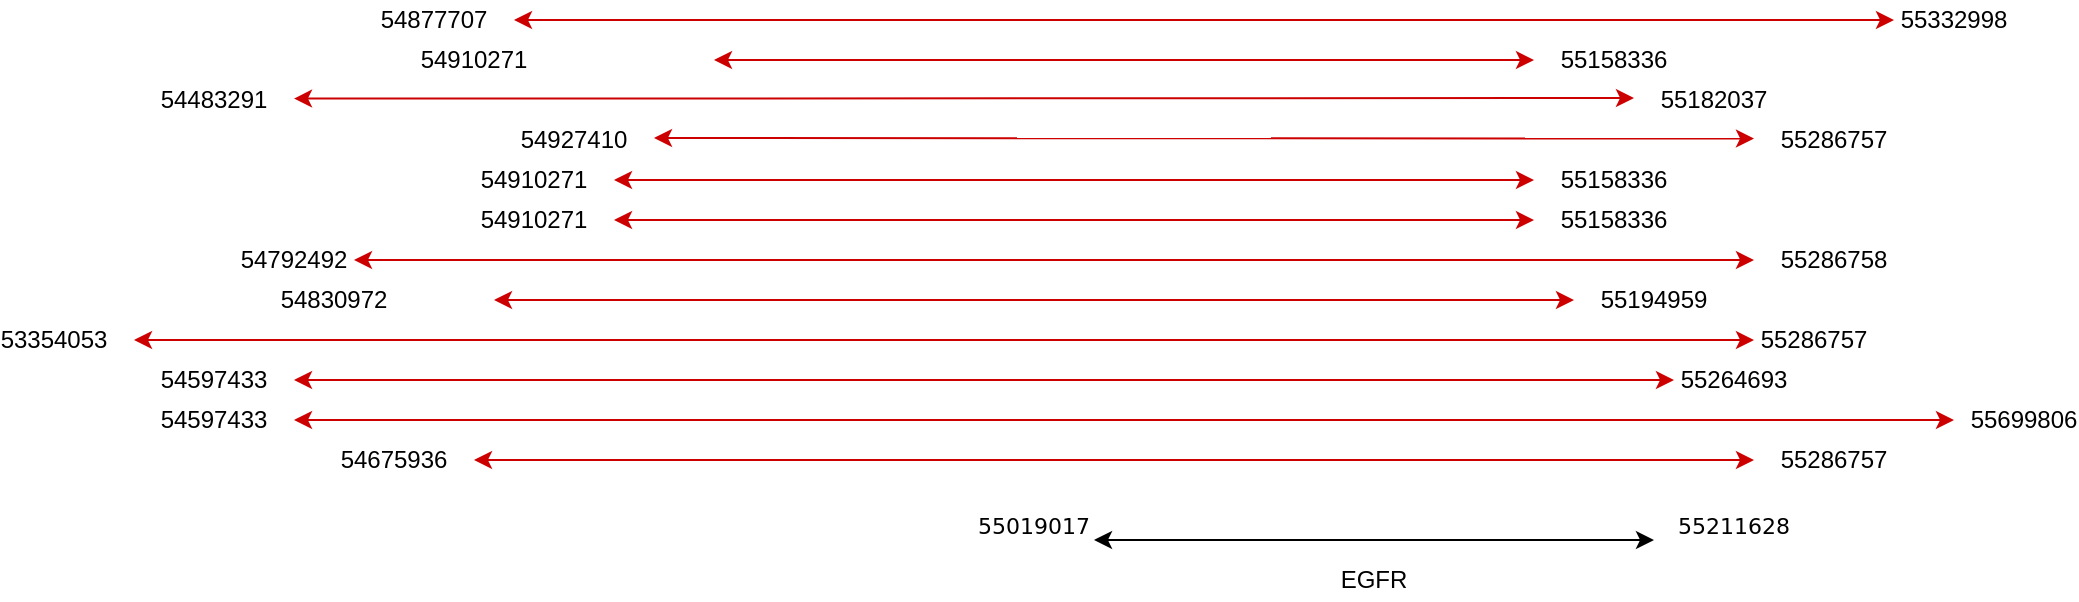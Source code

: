 <mxfile version="14.4.4" type="device"><diagram id="FHvlh3lsJI6PCHX6qVe2" name="Page-1"><mxGraphModel dx="2171" dy="780" grid="1" gridSize="10" guides="1" tooltips="1" connect="1" arrows="1" fold="1" page="1" pageScale="1" pageWidth="850" pageHeight="1100" math="0" shadow="0"><root><mxCell id="0"/><mxCell id="1" parent="0"/><mxCell id="cpityTl_wFLPqbu079ci-1" value="" style="endArrow=classic;startArrow=classic;html=1;" edge="1" parent="1"><mxGeometry width="50" height="50" relative="1" as="geometry"><mxPoint x="320" y="560" as="sourcePoint"/><mxPoint x="600" y="560" as="targetPoint"/></mxGeometry></mxCell><mxCell id="cpityTl_wFLPqbu079ci-2" value="&lt;div class=&quot;numberCell&quot; title=&quot;55211628&quot; style=&quot;text-align: right ; overflow: hidden ; text-overflow: ellipsis ; position: relative ; max-width: 300px ; font-family: &amp;#34;dejavu sans&amp;#34; , &amp;#34;lucida grande&amp;#34; , &amp;#34;segoe ui&amp;#34; , &amp;#34;verdana&amp;#34; , &amp;#34;helvetica&amp;#34; , sans-serif ; font-size: 11px&quot;&gt;55211628&lt;/div&gt;&lt;div&gt;&lt;br&gt;&lt;/div&gt;" style="text;html=1;strokeColor=none;fillColor=none;align=center;verticalAlign=middle;whiteSpace=wrap;rounded=0;" vertex="1" parent="1"><mxGeometry x="620" y="550" width="40" height="20" as="geometry"/></mxCell><mxCell id="cpityTl_wFLPqbu079ci-3" value="&lt;div class=&quot;numberCell&quot; title=&quot;55019017&quot; style=&quot;text-align: right ; overflow: hidden ; text-overflow: ellipsis ; position: relative ; max-width: 300px ; font-family: &amp;#34;dejavu sans&amp;#34; , &amp;#34;lucida grande&amp;#34; , &amp;#34;segoe ui&amp;#34; , &amp;#34;verdana&amp;#34; , &amp;#34;helvetica&amp;#34; , sans-serif ; font-size: 11px&quot;&gt;55019017&lt;/div&gt;&lt;div&gt;&lt;br&gt;&lt;/div&gt;" style="text;html=1;strokeColor=none;fillColor=none;align=center;verticalAlign=middle;whiteSpace=wrap;rounded=0;" vertex="1" parent="1"><mxGeometry x="270" y="550" width="40" height="20" as="geometry"/></mxCell><mxCell id="cpityTl_wFLPqbu079ci-5" value="" style="endArrow=classic;startArrow=classic;html=1;strokeColor=#CC0000;" edge="1" parent="1"><mxGeometry width="50" height="50" relative="1" as="geometry"><mxPoint x="100" y="359" as="sourcePoint"/><mxPoint x="650" y="359.29" as="targetPoint"/></mxGeometry></mxCell><mxCell id="cpityTl_wFLPqbu079ci-6" value="" style="endArrow=classic;startArrow=classic;html=1;strokeColor=#CC0000;" edge="1" parent="1"><mxGeometry width="50" height="50" relative="1" as="geometry"><mxPoint x="20" y="440" as="sourcePoint"/><mxPoint x="560" y="440" as="targetPoint"/></mxGeometry></mxCell><mxCell id="cpityTl_wFLPqbu079ci-7" value="" style="endArrow=classic;startArrow=classic;html=1;strokeColor=#CC0000;" edge="1" parent="1"><mxGeometry width="50" height="50" relative="1" as="geometry"><mxPoint x="30" y="300" as="sourcePoint"/><mxPoint x="720" y="300" as="targetPoint"/></mxGeometry></mxCell><mxCell id="cpityTl_wFLPqbu079ci-8" value="" style="endArrow=classic;startArrow=classic;html=1;strokeColor=#CC0000;" edge="1" parent="1"><mxGeometry width="50" height="50" relative="1" as="geometry"><mxPoint x="-160" y="460" as="sourcePoint"/><mxPoint x="650" y="460" as="targetPoint"/></mxGeometry></mxCell><mxCell id="cpityTl_wFLPqbu079ci-9" value="" style="endArrow=classic;startArrow=classic;html=1;strokeColor=#CC0000;" edge="1" parent="1"><mxGeometry width="50" height="50" relative="1" as="geometry"><mxPoint x="-50" y="420" as="sourcePoint"/><mxPoint x="650" y="420" as="targetPoint"/></mxGeometry></mxCell><mxCell id="cpityTl_wFLPqbu079ci-10" value="" style="endArrow=classic;startArrow=classic;html=1;strokeColor=#CC0000;" edge="1" parent="1"><mxGeometry width="50" height="50" relative="1" as="geometry"><mxPoint x="130" y="320" as="sourcePoint"/><mxPoint x="540" y="320" as="targetPoint"/></mxGeometry></mxCell><mxCell id="cpityTl_wFLPqbu079ci-11" value="" style="endArrow=classic;startArrow=classic;html=1;strokeColor=#CC0000;" edge="1" parent="1"><mxGeometry width="50" height="50" relative="1" as="geometry"><mxPoint x="-80" y="339.29" as="sourcePoint"/><mxPoint x="590" y="339" as="targetPoint"/></mxGeometry></mxCell><mxCell id="cpityTl_wFLPqbu079ci-12" value="" style="endArrow=classic;startArrow=classic;html=1;strokeColor=#CC0000;" edge="1" parent="1"><mxGeometry width="50" height="50" relative="1" as="geometry"><mxPoint x="80" y="380" as="sourcePoint"/><mxPoint x="540" y="380" as="targetPoint"/></mxGeometry></mxCell><mxCell id="cpityTl_wFLPqbu079ci-13" value="" style="endArrow=classic;startArrow=classic;html=1;strokeColor=#CC0000;" edge="1" parent="1"><mxGeometry width="50" height="50" relative="1" as="geometry"><mxPoint x="-80" y="480" as="sourcePoint"/><mxPoint x="610" y="480" as="targetPoint"/></mxGeometry></mxCell><mxCell id="cpityTl_wFLPqbu079ci-14" value="" style="endArrow=classic;startArrow=classic;html=1;strokeColor=#CC0000;" edge="1" parent="1"><mxGeometry width="50" height="50" relative="1" as="geometry"><mxPoint x="80" y="400" as="sourcePoint"/><mxPoint x="540" y="400" as="targetPoint"/></mxGeometry></mxCell><mxCell id="cpityTl_wFLPqbu079ci-15" value="" style="endArrow=classic;startArrow=classic;html=1;strokeColor=#CC0000;" edge="1" parent="1"><mxGeometry width="50" height="50" relative="1" as="geometry"><mxPoint x="-80" y="500" as="sourcePoint"/><mxPoint x="750" y="500" as="targetPoint"/></mxGeometry></mxCell><mxCell id="cpityTl_wFLPqbu079ci-16" value="" style="endArrow=classic;startArrow=classic;html=1;strokeColor=#CC0000;" edge="1" parent="1"><mxGeometry width="50" height="50" relative="1" as="geometry"><mxPoint x="10" y="520" as="sourcePoint"/><mxPoint x="650" y="520" as="targetPoint"/></mxGeometry></mxCell><mxCell id="cpityTl_wFLPqbu079ci-17" value="54927410" style="text;html=1;strokeColor=none;fillColor=none;align=center;verticalAlign=middle;whiteSpace=wrap;rounded=0;" vertex="1" parent="1"><mxGeometry x="40" y="350" width="40" height="20" as="geometry"/></mxCell><mxCell id="cpityTl_wFLPqbu079ci-18" value="55182037" style="text;html=1;strokeColor=none;fillColor=none;align=center;verticalAlign=middle;whiteSpace=wrap;rounded=0;" vertex="1" parent="1"><mxGeometry x="610" y="330" width="40" height="20" as="geometry"/></mxCell><mxCell id="cpityTl_wFLPqbu079ci-19" value="55332998" style="text;html=1;strokeColor=none;fillColor=none;align=center;verticalAlign=middle;whiteSpace=wrap;rounded=0;" vertex="1" parent="1"><mxGeometry x="730" y="290" width="40" height="20" as="geometry"/></mxCell><mxCell id="cpityTl_wFLPqbu079ci-20" value="54483291" style="text;html=1;strokeColor=none;fillColor=none;align=center;verticalAlign=middle;whiteSpace=wrap;rounded=0;" vertex="1" parent="1"><mxGeometry x="-140" y="330" width="40" height="20" as="geometry"/></mxCell><mxCell id="cpityTl_wFLPqbu079ci-21" value="54877707" style="text;html=1;strokeColor=none;fillColor=none;align=center;verticalAlign=middle;whiteSpace=wrap;rounded=0;" vertex="1" parent="1"><mxGeometry x="-30" y="290" width="40" height="20" as="geometry"/></mxCell><mxCell id="cpityTl_wFLPqbu079ci-22" value="55158336" style="text;html=1;strokeColor=none;fillColor=none;align=center;verticalAlign=middle;whiteSpace=wrap;rounded=0;" vertex="1" parent="1"><mxGeometry x="560" y="310" width="40" height="20" as="geometry"/></mxCell><mxCell id="cpityTl_wFLPqbu079ci-23" value="54910271" style="text;html=1;strokeColor=none;fillColor=none;align=center;verticalAlign=middle;whiteSpace=wrap;rounded=0;" vertex="1" parent="1"><mxGeometry x="-10" y="310" width="40" height="20" as="geometry"/></mxCell><mxCell id="cpityTl_wFLPqbu079ci-24" value="54910271" style="text;html=1;strokeColor=none;fillColor=none;align=center;verticalAlign=middle;whiteSpace=wrap;rounded=0;" vertex="1" parent="1"><mxGeometry x="20" y="370" width="40" height="20" as="geometry"/></mxCell><mxCell id="cpityTl_wFLPqbu079ci-25" value="54910271" style="text;html=1;strokeColor=none;fillColor=none;align=center;verticalAlign=middle;whiteSpace=wrap;rounded=0;" vertex="1" parent="1"><mxGeometry x="20" y="390" width="40" height="20" as="geometry"/></mxCell><mxCell id="cpityTl_wFLPqbu079ci-26" value="54830972" style="text;html=1;strokeColor=none;fillColor=none;align=center;verticalAlign=middle;whiteSpace=wrap;rounded=0;" vertex="1" parent="1"><mxGeometry x="-80" y="430" width="40" height="20" as="geometry"/></mxCell><mxCell id="cpityTl_wFLPqbu079ci-27" value="55194959" style="text;html=1;strokeColor=none;fillColor=none;align=center;verticalAlign=middle;whiteSpace=wrap;rounded=0;" vertex="1" parent="1"><mxGeometry x="580" y="430" width="40" height="20" as="geometry"/></mxCell><mxCell id="cpityTl_wFLPqbu079ci-28" value="55158336" style="text;html=1;strokeColor=none;fillColor=none;align=center;verticalAlign=middle;whiteSpace=wrap;rounded=0;" vertex="1" parent="1"><mxGeometry x="560" y="370" width="40" height="20" as="geometry"/></mxCell><mxCell id="cpityTl_wFLPqbu079ci-29" value="55286757" style="text;html=1;strokeColor=none;fillColor=none;align=center;verticalAlign=middle;whiteSpace=wrap;rounded=0;" vertex="1" parent="1"><mxGeometry x="670" y="510" width="40" height="20" as="geometry"/></mxCell><mxCell id="cpityTl_wFLPqbu079ci-30" value="54675936" style="text;html=1;strokeColor=none;fillColor=none;align=center;verticalAlign=middle;whiteSpace=wrap;rounded=0;" vertex="1" parent="1"><mxGeometry x="-50" y="510" width="40" height="20" as="geometry"/></mxCell><mxCell id="cpityTl_wFLPqbu079ci-33" value="55699806" style="text;html=1;strokeColor=none;fillColor=none;align=center;verticalAlign=middle;whiteSpace=wrap;rounded=0;" vertex="1" parent="1"><mxGeometry x="770" y="490" width="30" height="20" as="geometry"/></mxCell><mxCell id="cpityTl_wFLPqbu079ci-34" value="54597433" style="text;html=1;strokeColor=none;fillColor=none;align=center;verticalAlign=middle;whiteSpace=wrap;rounded=0;" vertex="1" parent="1"><mxGeometry x="-140" y="490" width="40" height="20" as="geometry"/></mxCell><mxCell id="cpityTl_wFLPqbu079ci-35" value="55264693" style="text;html=1;strokeColor=none;fillColor=none;align=center;verticalAlign=middle;whiteSpace=wrap;rounded=0;" vertex="1" parent="1"><mxGeometry x="620" y="470" width="40" height="20" as="geometry"/></mxCell><mxCell id="cpityTl_wFLPqbu079ci-36" value="54597433" style="text;html=1;strokeColor=none;fillColor=none;align=center;verticalAlign=middle;whiteSpace=wrap;rounded=0;" vertex="1" parent="1"><mxGeometry x="-140" y="470" width="40" height="20" as="geometry"/></mxCell><mxCell id="cpityTl_wFLPqbu079ci-42" value="55286757" style="text;html=1;strokeColor=none;fillColor=none;align=center;verticalAlign=middle;whiteSpace=wrap;rounded=0;" vertex="1" parent="1"><mxGeometry x="660" y="450" width="40" height="20" as="geometry"/></mxCell><mxCell id="cpityTl_wFLPqbu079ci-43" value="53354053" style="text;html=1;strokeColor=none;fillColor=none;align=center;verticalAlign=middle;whiteSpace=wrap;rounded=0;" vertex="1" parent="1"><mxGeometry x="-220" y="450" width="40" height="20" as="geometry"/></mxCell><mxCell id="cpityTl_wFLPqbu079ci-44" value="55158336" style="text;html=1;strokeColor=none;fillColor=none;align=center;verticalAlign=middle;whiteSpace=wrap;rounded=0;" vertex="1" parent="1"><mxGeometry x="560" y="390" width="40" height="20" as="geometry"/></mxCell><mxCell id="cpityTl_wFLPqbu079ci-45" value="55286758" style="text;html=1;strokeColor=none;fillColor=none;align=center;verticalAlign=middle;whiteSpace=wrap;rounded=0;" vertex="1" parent="1"><mxGeometry x="670" y="410" width="40" height="20" as="geometry"/></mxCell><mxCell id="cpityTl_wFLPqbu079ci-46" value="54792492" style="text;html=1;strokeColor=none;fillColor=none;align=center;verticalAlign=middle;whiteSpace=wrap;rounded=0;" vertex="1" parent="1"><mxGeometry x="-100" y="410" width="40" height="20" as="geometry"/></mxCell><mxCell id="cpityTl_wFLPqbu079ci-57" value="55286757" style="text;html=1;strokeColor=none;fillColor=none;align=center;verticalAlign=middle;whiteSpace=wrap;rounded=0;" vertex="1" parent="1"><mxGeometry x="670" y="350" width="40" height="20" as="geometry"/></mxCell><mxCell id="cpityTl_wFLPqbu079ci-63" value="EGFR&lt;br&gt;" style="text;html=1;strokeColor=none;fillColor=none;align=center;verticalAlign=middle;whiteSpace=wrap;rounded=0;" vertex="1" parent="1"><mxGeometry x="440" y="570" width="40" height="20" as="geometry"/></mxCell></root></mxGraphModel></diagram></mxfile>